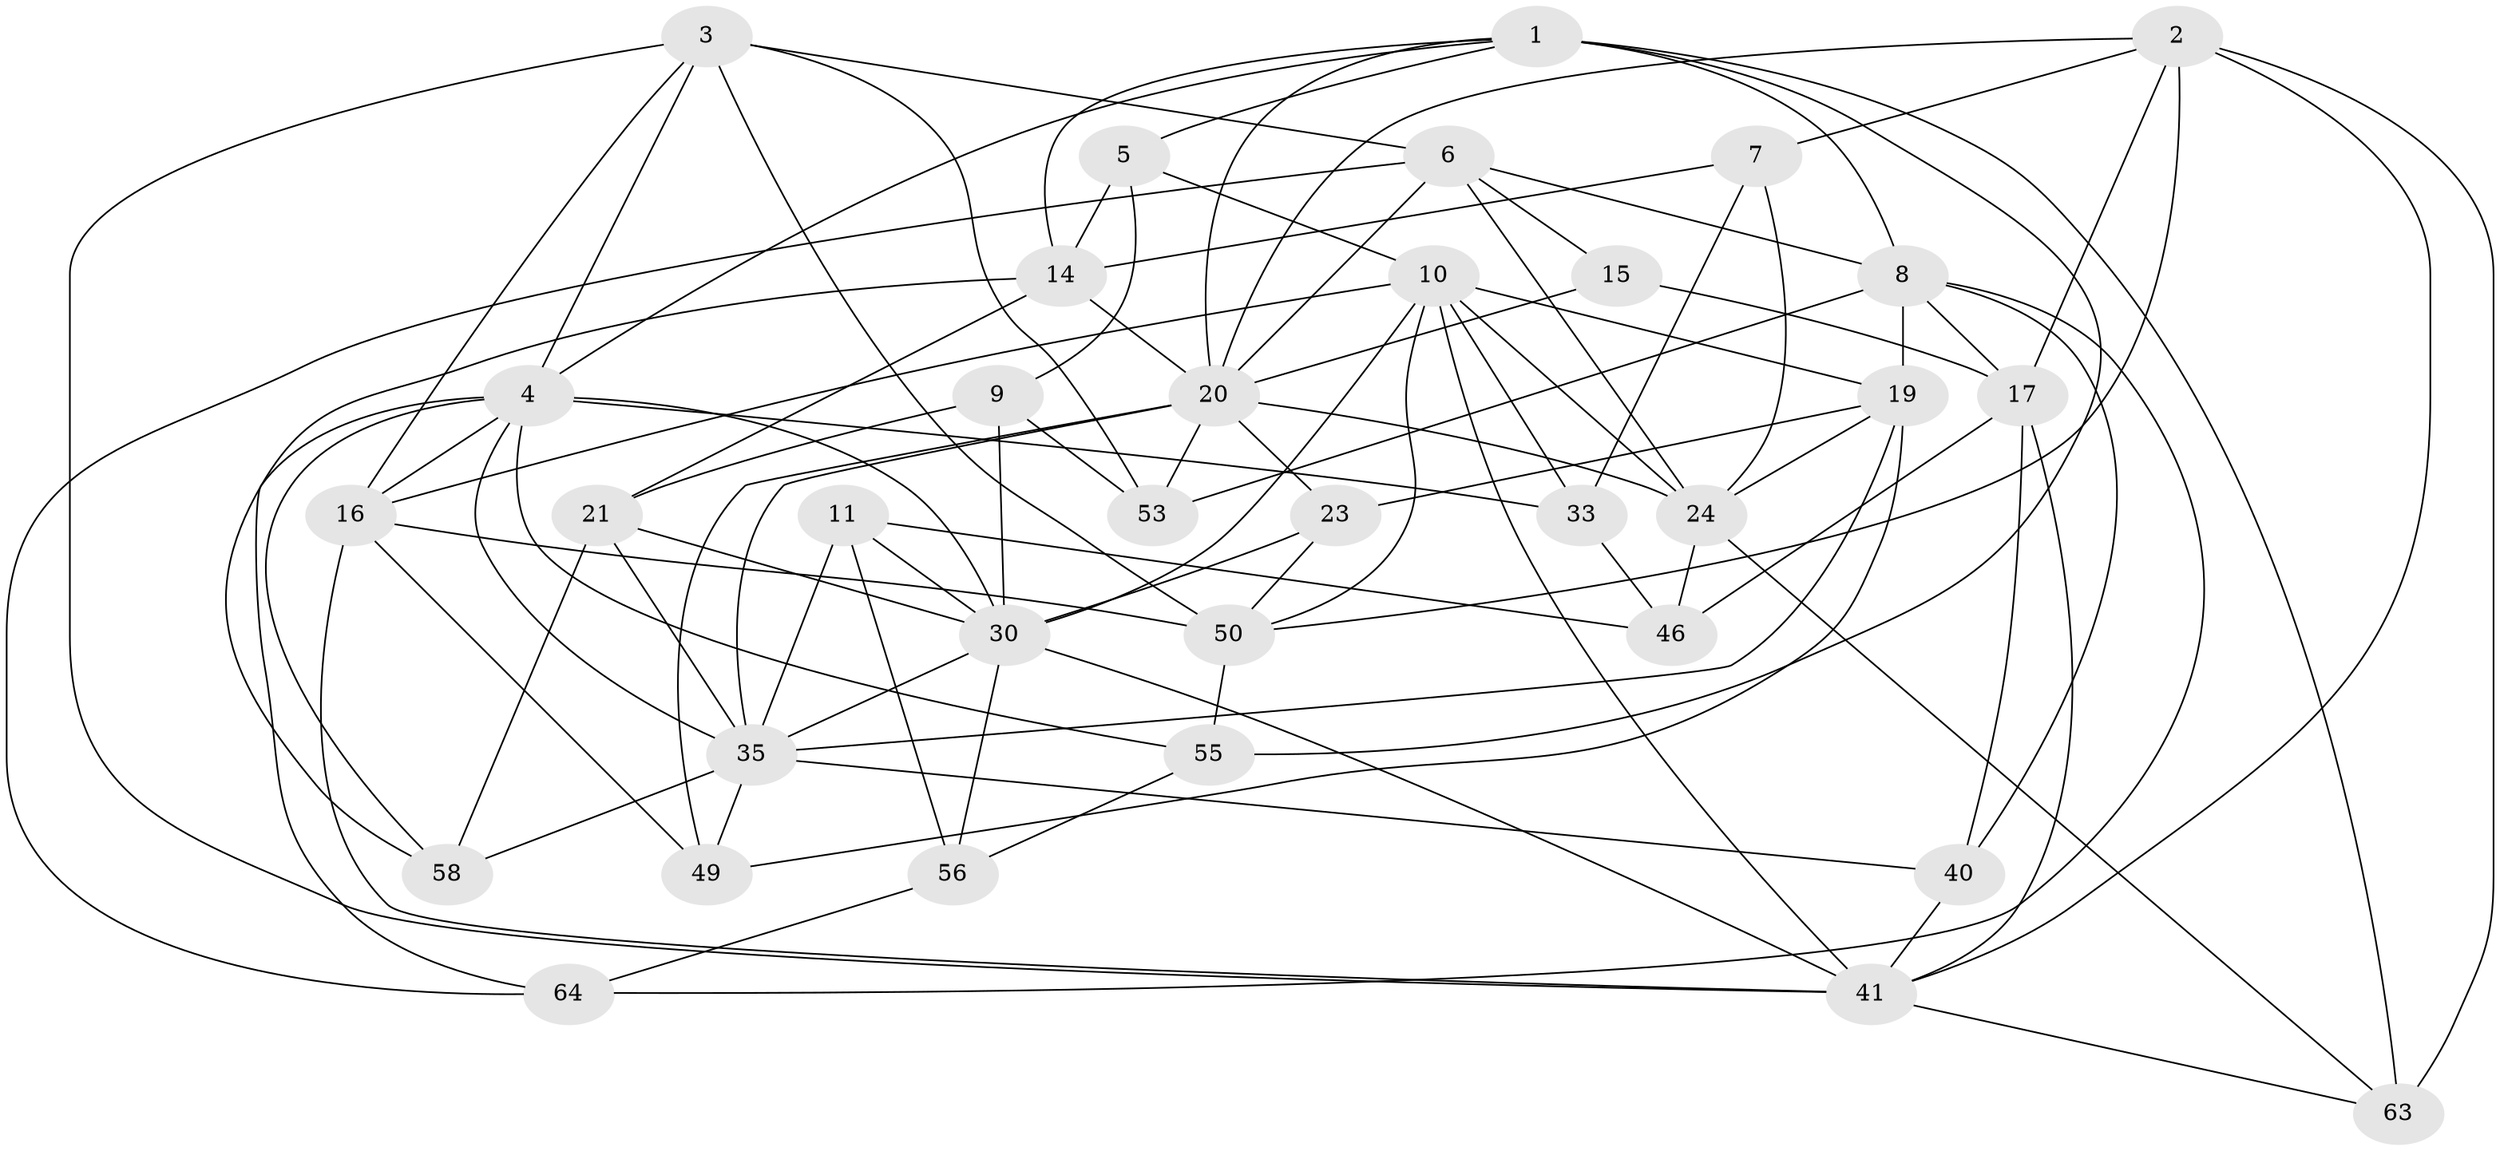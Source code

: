// original degree distribution, {4: 1.0}
// Generated by graph-tools (version 1.1) at 2025/16/03/09/25 04:16:21]
// undirected, 34 vertices, 95 edges
graph export_dot {
graph [start="1"]
  node [color=gray90,style=filled];
  1 [super="+22+37"];
  2 [super="+62"];
  3 [super="+26"];
  4 [super="+59+27"];
  5;
  6 [super="+34"];
  7;
  8 [super="+18+13"];
  9;
  10 [super="+12+47"];
  11;
  14 [super="+32"];
  15 [super="+52"];
  16 [super="+60"];
  17 [super="+42"];
  19 [super="+57"];
  20 [super="+29+28"];
  21 [super="+54"];
  23;
  24 [super="+44+25"];
  30 [super="+31+45"];
  33;
  35 [super="+67+38"];
  40;
  41 [super="+43"];
  46;
  49;
  50 [super="+51"];
  53;
  55;
  56;
  58;
  63;
  64;
  1 -- 63;
  1 -- 4;
  1 -- 8 [weight=2];
  1 -- 20;
  1 -- 5;
  1 -- 14;
  1 -- 55;
  2 -- 63;
  2 -- 17;
  2 -- 41;
  2 -- 50;
  2 -- 7;
  2 -- 20;
  3 -- 53;
  3 -- 16;
  3 -- 50;
  3 -- 4;
  3 -- 41;
  3 -- 6;
  4 -- 16;
  4 -- 58;
  4 -- 30 [weight=2];
  4 -- 35;
  4 -- 64;
  4 -- 33;
  4 -- 55;
  5 -- 9;
  5 -- 14;
  5 -- 10;
  6 -- 15;
  6 -- 8;
  6 -- 24;
  6 -- 64;
  6 -- 20;
  7 -- 33;
  7 -- 24;
  7 -- 14;
  8 -- 19;
  8 -- 17;
  8 -- 40;
  8 -- 64;
  8 -- 53;
  9 -- 53;
  9 -- 21;
  9 -- 30;
  10 -- 33;
  10 -- 16;
  10 -- 24;
  10 -- 30;
  10 -- 41;
  10 -- 50;
  10 -- 19;
  11 -- 56;
  11 -- 46;
  11 -- 30;
  11 -- 35;
  14 -- 20;
  14 -- 58;
  14 -- 21;
  15 -- 20 [weight=4];
  15 -- 17;
  16 -- 41;
  16 -- 49;
  16 -- 50;
  17 -- 46;
  17 -- 41;
  17 -- 40;
  19 -- 23;
  19 -- 24;
  19 -- 49;
  19 -- 35;
  20 -- 35;
  20 -- 49;
  20 -- 53;
  20 -- 23;
  20 -- 24 [weight=2];
  21 -- 30;
  21 -- 35 [weight=2];
  21 -- 58;
  23 -- 50;
  23 -- 30;
  24 -- 46;
  24 -- 63;
  30 -- 35;
  30 -- 56;
  30 -- 41;
  33 -- 46;
  35 -- 49;
  35 -- 40;
  35 -- 58;
  40 -- 41;
  41 -- 63;
  50 -- 55;
  55 -- 56;
  56 -- 64;
}
